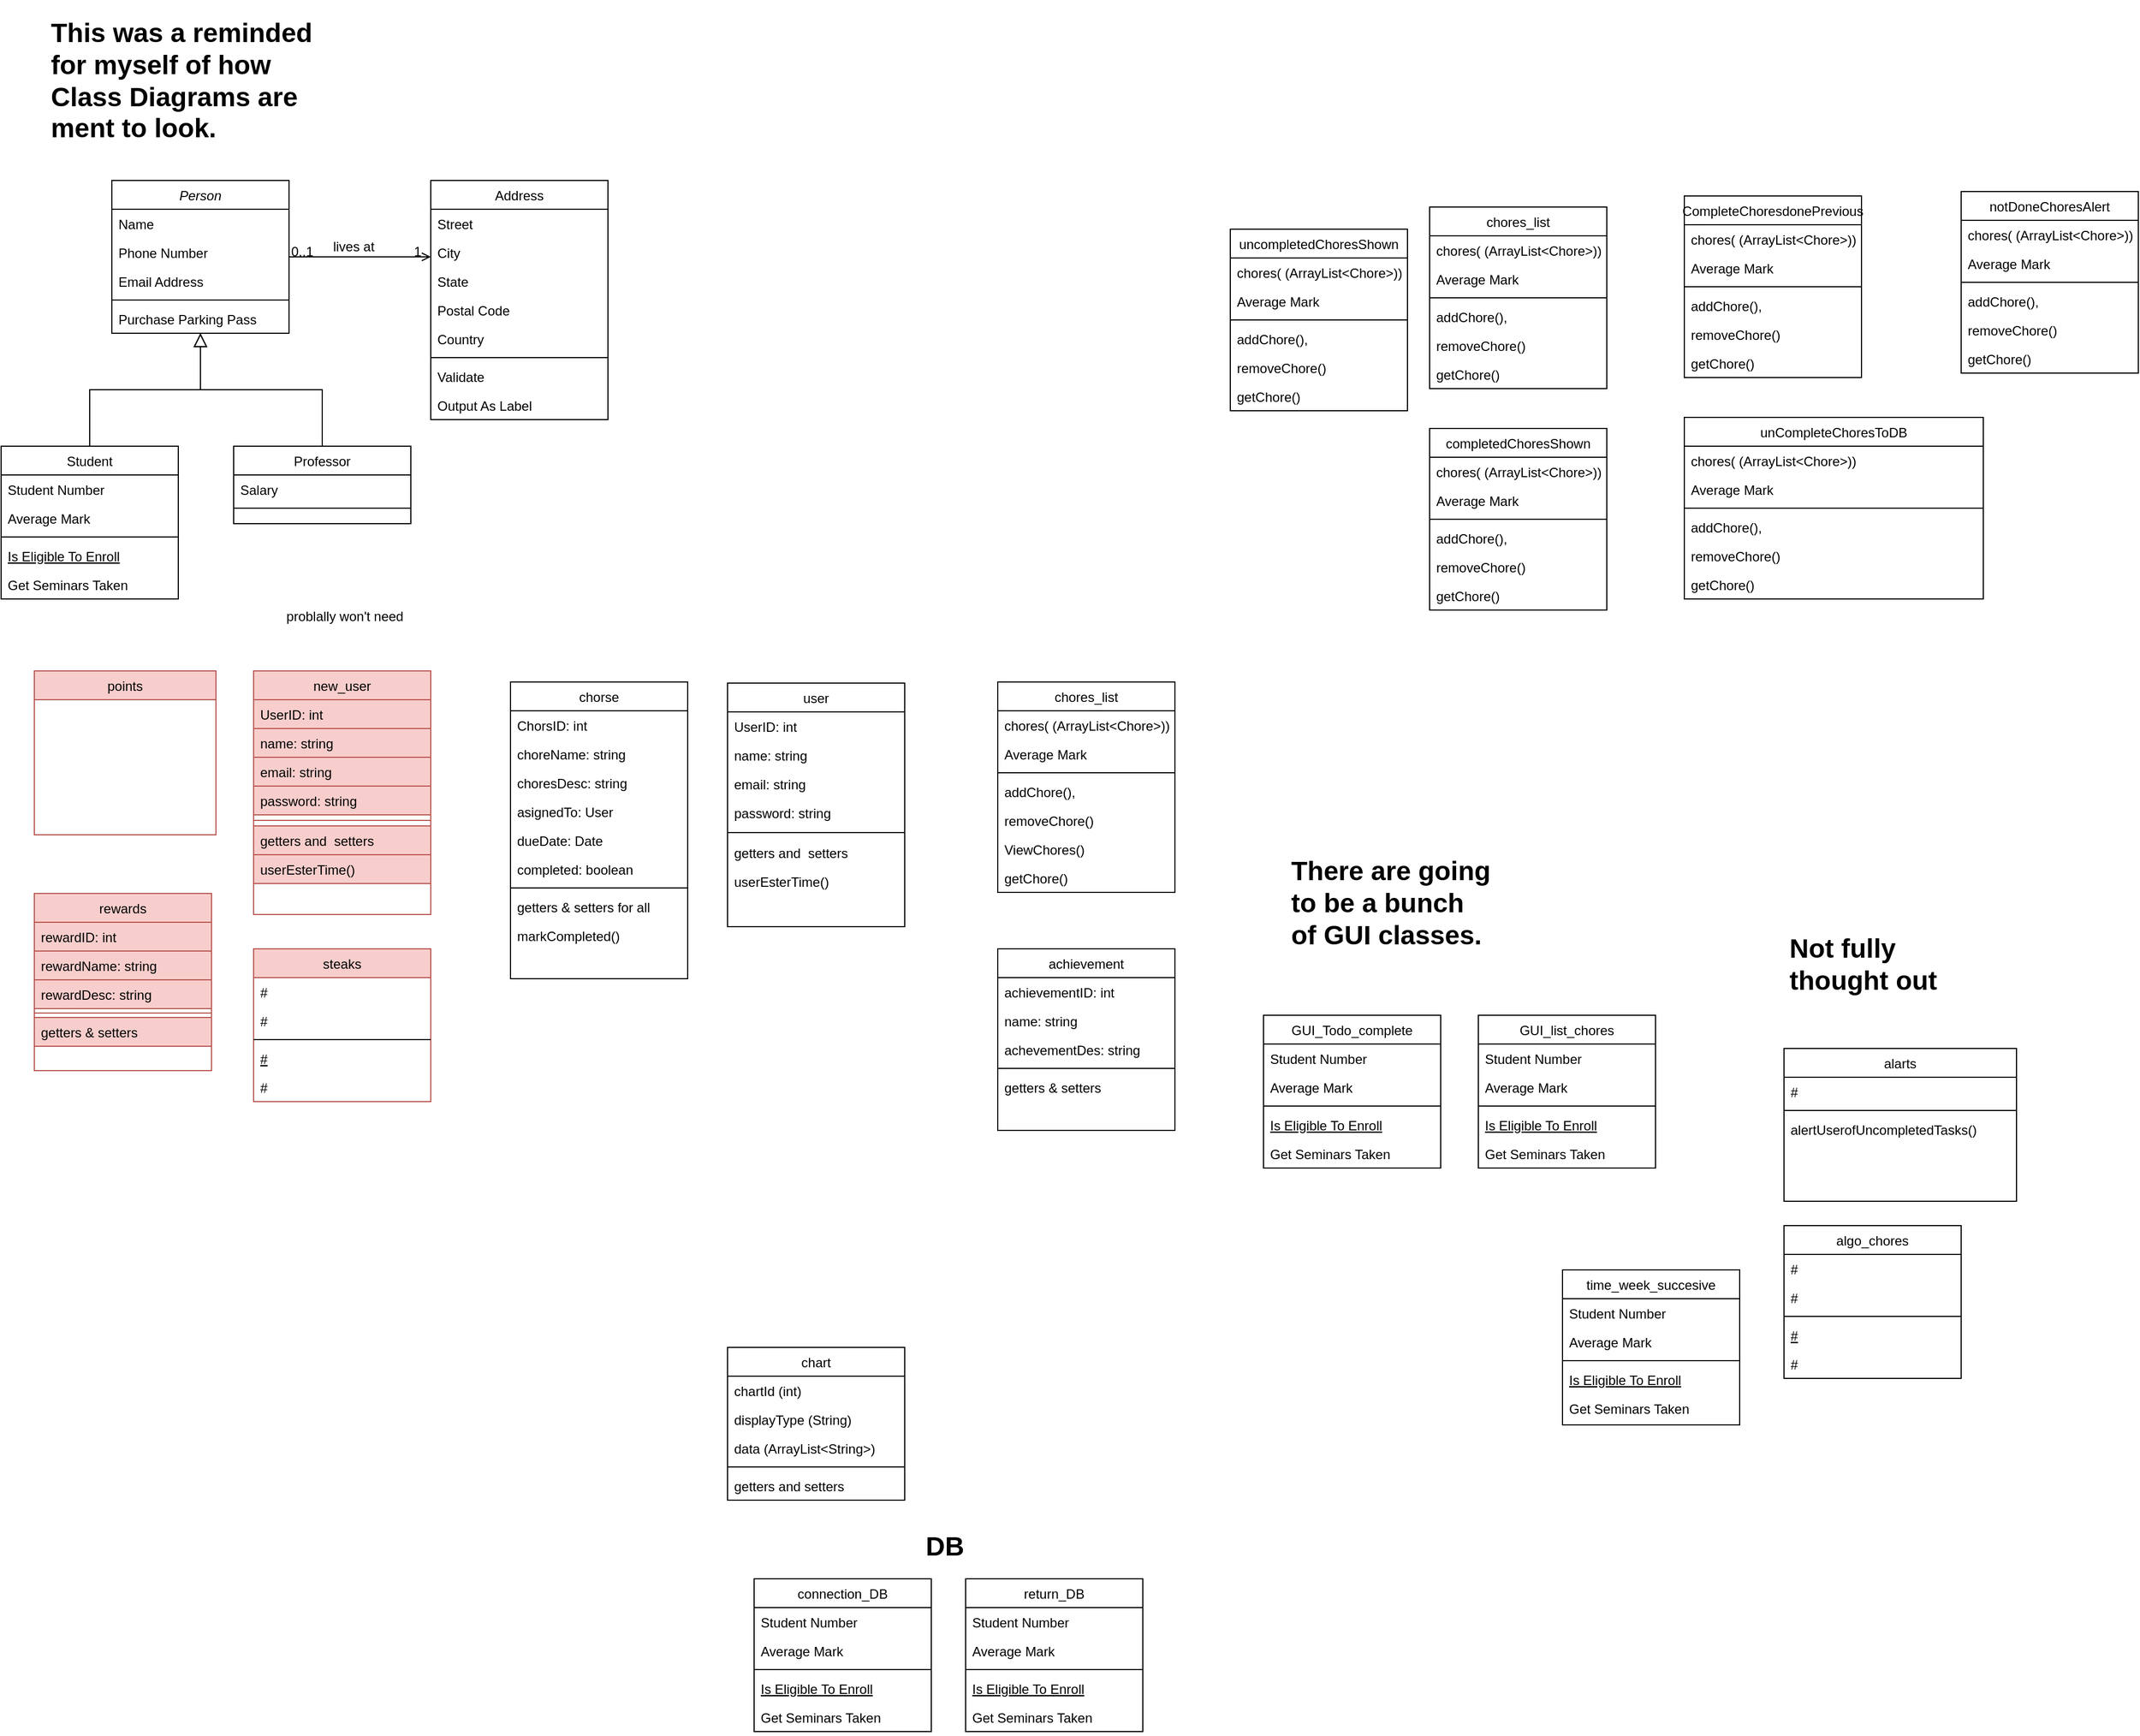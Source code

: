 <mxfile version="21.0.6" type="device"><diagram id="C5RBs43oDa-KdzZeNtuy" name="Page-1"><mxGraphModel dx="993" dy="656" grid="1" gridSize="10" guides="1" tooltips="1" connect="1" arrows="1" fold="1" page="1" pageScale="1" pageWidth="827" pageHeight="1169" math="0" shadow="0"><root><mxCell id="WIyWlLk6GJQsqaUBKTNV-0"/><mxCell id="WIyWlLk6GJQsqaUBKTNV-1" parent="WIyWlLk6GJQsqaUBKTNV-0"/><mxCell id="zkfFHV4jXpPFQw0GAbJ--0" value="Person" style="swimlane;fontStyle=2;align=center;verticalAlign=top;childLayout=stackLayout;horizontal=1;startSize=26;horizontalStack=0;resizeParent=1;resizeLast=0;collapsible=1;marginBottom=0;rounded=0;shadow=0;strokeWidth=1;" parent="WIyWlLk6GJQsqaUBKTNV-1" vertex="1"><mxGeometry x="160" y="186" width="160" height="138" as="geometry"><mxRectangle x="230" y="140" width="160" height="26" as="alternateBounds"/></mxGeometry></mxCell><mxCell id="zkfFHV4jXpPFQw0GAbJ--1" value="Name" style="text;align=left;verticalAlign=top;spacingLeft=4;spacingRight=4;overflow=hidden;rotatable=0;points=[[0,0.5],[1,0.5]];portConstraint=eastwest;" parent="zkfFHV4jXpPFQw0GAbJ--0" vertex="1"><mxGeometry y="26" width="160" height="26" as="geometry"/></mxCell><mxCell id="zkfFHV4jXpPFQw0GAbJ--2" value="Phone Number" style="text;align=left;verticalAlign=top;spacingLeft=4;spacingRight=4;overflow=hidden;rotatable=0;points=[[0,0.5],[1,0.5]];portConstraint=eastwest;rounded=0;shadow=0;html=0;" parent="zkfFHV4jXpPFQw0GAbJ--0" vertex="1"><mxGeometry y="52" width="160" height="26" as="geometry"/></mxCell><mxCell id="zkfFHV4jXpPFQw0GAbJ--3" value="Email Address" style="text;align=left;verticalAlign=top;spacingLeft=4;spacingRight=4;overflow=hidden;rotatable=0;points=[[0,0.5],[1,0.5]];portConstraint=eastwest;rounded=0;shadow=0;html=0;" parent="zkfFHV4jXpPFQw0GAbJ--0" vertex="1"><mxGeometry y="78" width="160" height="26" as="geometry"/></mxCell><mxCell id="zkfFHV4jXpPFQw0GAbJ--4" value="" style="line;html=1;strokeWidth=1;align=left;verticalAlign=middle;spacingTop=-1;spacingLeft=3;spacingRight=3;rotatable=0;labelPosition=right;points=[];portConstraint=eastwest;" parent="zkfFHV4jXpPFQw0GAbJ--0" vertex="1"><mxGeometry y="104" width="160" height="8" as="geometry"/></mxCell><mxCell id="zkfFHV4jXpPFQw0GAbJ--5" value="Purchase Parking Pass" style="text;align=left;verticalAlign=top;spacingLeft=4;spacingRight=4;overflow=hidden;rotatable=0;points=[[0,0.5],[1,0.5]];portConstraint=eastwest;" parent="zkfFHV4jXpPFQw0GAbJ--0" vertex="1"><mxGeometry y="112" width="160" height="26" as="geometry"/></mxCell><mxCell id="zkfFHV4jXpPFQw0GAbJ--6" value="Student" style="swimlane;fontStyle=0;align=center;verticalAlign=top;childLayout=stackLayout;horizontal=1;startSize=26;horizontalStack=0;resizeParent=1;resizeLast=0;collapsible=1;marginBottom=0;rounded=0;shadow=0;strokeWidth=1;" parent="WIyWlLk6GJQsqaUBKTNV-1" vertex="1"><mxGeometry x="60" y="426" width="160" height="138" as="geometry"><mxRectangle x="130" y="380" width="160" height="26" as="alternateBounds"/></mxGeometry></mxCell><mxCell id="zkfFHV4jXpPFQw0GAbJ--7" value="Student Number" style="text;align=left;verticalAlign=top;spacingLeft=4;spacingRight=4;overflow=hidden;rotatable=0;points=[[0,0.5],[1,0.5]];portConstraint=eastwest;" parent="zkfFHV4jXpPFQw0GAbJ--6" vertex="1"><mxGeometry y="26" width="160" height="26" as="geometry"/></mxCell><mxCell id="zkfFHV4jXpPFQw0GAbJ--8" value="Average Mark" style="text;align=left;verticalAlign=top;spacingLeft=4;spacingRight=4;overflow=hidden;rotatable=0;points=[[0,0.5],[1,0.5]];portConstraint=eastwest;rounded=0;shadow=0;html=0;" parent="zkfFHV4jXpPFQw0GAbJ--6" vertex="1"><mxGeometry y="52" width="160" height="26" as="geometry"/></mxCell><mxCell id="zkfFHV4jXpPFQw0GAbJ--9" value="" style="line;html=1;strokeWidth=1;align=left;verticalAlign=middle;spacingTop=-1;spacingLeft=3;spacingRight=3;rotatable=0;labelPosition=right;points=[];portConstraint=eastwest;" parent="zkfFHV4jXpPFQw0GAbJ--6" vertex="1"><mxGeometry y="78" width="160" height="8" as="geometry"/></mxCell><mxCell id="zkfFHV4jXpPFQw0GAbJ--10" value="Is Eligible To Enroll" style="text;align=left;verticalAlign=top;spacingLeft=4;spacingRight=4;overflow=hidden;rotatable=0;points=[[0,0.5],[1,0.5]];portConstraint=eastwest;fontStyle=4" parent="zkfFHV4jXpPFQw0GAbJ--6" vertex="1"><mxGeometry y="86" width="160" height="26" as="geometry"/></mxCell><mxCell id="zkfFHV4jXpPFQw0GAbJ--11" value="Get Seminars Taken" style="text;align=left;verticalAlign=top;spacingLeft=4;spacingRight=4;overflow=hidden;rotatable=0;points=[[0,0.5],[1,0.5]];portConstraint=eastwest;" parent="zkfFHV4jXpPFQw0GAbJ--6" vertex="1"><mxGeometry y="112" width="160" height="26" as="geometry"/></mxCell><mxCell id="zkfFHV4jXpPFQw0GAbJ--12" value="" style="endArrow=block;endSize=10;endFill=0;shadow=0;strokeWidth=1;rounded=0;edgeStyle=elbowEdgeStyle;elbow=vertical;" parent="WIyWlLk6GJQsqaUBKTNV-1" source="zkfFHV4jXpPFQw0GAbJ--6" target="zkfFHV4jXpPFQw0GAbJ--0" edge="1"><mxGeometry width="160" relative="1" as="geometry"><mxPoint x="140" y="269" as="sourcePoint"/><mxPoint x="140" y="269" as="targetPoint"/></mxGeometry></mxCell><mxCell id="zkfFHV4jXpPFQw0GAbJ--13" value="Professor" style="swimlane;fontStyle=0;align=center;verticalAlign=top;childLayout=stackLayout;horizontal=1;startSize=26;horizontalStack=0;resizeParent=1;resizeLast=0;collapsible=1;marginBottom=0;rounded=0;shadow=0;strokeWidth=1;" parent="WIyWlLk6GJQsqaUBKTNV-1" vertex="1"><mxGeometry x="270" y="426" width="160" height="70" as="geometry"><mxRectangle x="340" y="380" width="170" height="26" as="alternateBounds"/></mxGeometry></mxCell><mxCell id="zkfFHV4jXpPFQw0GAbJ--14" value="Salary" style="text;align=left;verticalAlign=top;spacingLeft=4;spacingRight=4;overflow=hidden;rotatable=0;points=[[0,0.5],[1,0.5]];portConstraint=eastwest;" parent="zkfFHV4jXpPFQw0GAbJ--13" vertex="1"><mxGeometry y="26" width="160" height="26" as="geometry"/></mxCell><mxCell id="zkfFHV4jXpPFQw0GAbJ--15" value="" style="line;html=1;strokeWidth=1;align=left;verticalAlign=middle;spacingTop=-1;spacingLeft=3;spacingRight=3;rotatable=0;labelPosition=right;points=[];portConstraint=eastwest;" parent="zkfFHV4jXpPFQw0GAbJ--13" vertex="1"><mxGeometry y="52" width="160" height="8" as="geometry"/></mxCell><mxCell id="zkfFHV4jXpPFQw0GAbJ--16" value="" style="endArrow=block;endSize=10;endFill=0;shadow=0;strokeWidth=1;rounded=0;edgeStyle=elbowEdgeStyle;elbow=vertical;" parent="WIyWlLk6GJQsqaUBKTNV-1" source="zkfFHV4jXpPFQw0GAbJ--13" target="zkfFHV4jXpPFQw0GAbJ--0" edge="1"><mxGeometry width="160" relative="1" as="geometry"><mxPoint x="150" y="439" as="sourcePoint"/><mxPoint x="250" y="337" as="targetPoint"/></mxGeometry></mxCell><mxCell id="zkfFHV4jXpPFQw0GAbJ--17" value="Address" style="swimlane;fontStyle=0;align=center;verticalAlign=top;childLayout=stackLayout;horizontal=1;startSize=26;horizontalStack=0;resizeParent=1;resizeLast=0;collapsible=1;marginBottom=0;rounded=0;shadow=0;strokeWidth=1;" parent="WIyWlLk6GJQsqaUBKTNV-1" vertex="1"><mxGeometry x="448" y="186" width="160" height="216" as="geometry"><mxRectangle x="550" y="140" width="160" height="26" as="alternateBounds"/></mxGeometry></mxCell><mxCell id="zkfFHV4jXpPFQw0GAbJ--18" value="Street" style="text;align=left;verticalAlign=top;spacingLeft=4;spacingRight=4;overflow=hidden;rotatable=0;points=[[0,0.5],[1,0.5]];portConstraint=eastwest;" parent="zkfFHV4jXpPFQw0GAbJ--17" vertex="1"><mxGeometry y="26" width="160" height="26" as="geometry"/></mxCell><mxCell id="zkfFHV4jXpPFQw0GAbJ--19" value="City" style="text;align=left;verticalAlign=top;spacingLeft=4;spacingRight=4;overflow=hidden;rotatable=0;points=[[0,0.5],[1,0.5]];portConstraint=eastwest;rounded=0;shadow=0;html=0;" parent="zkfFHV4jXpPFQw0GAbJ--17" vertex="1"><mxGeometry y="52" width="160" height="26" as="geometry"/></mxCell><mxCell id="zkfFHV4jXpPFQw0GAbJ--20" value="State" style="text;align=left;verticalAlign=top;spacingLeft=4;spacingRight=4;overflow=hidden;rotatable=0;points=[[0,0.5],[1,0.5]];portConstraint=eastwest;rounded=0;shadow=0;html=0;" parent="zkfFHV4jXpPFQw0GAbJ--17" vertex="1"><mxGeometry y="78" width="160" height="26" as="geometry"/></mxCell><mxCell id="zkfFHV4jXpPFQw0GAbJ--21" value="Postal Code" style="text;align=left;verticalAlign=top;spacingLeft=4;spacingRight=4;overflow=hidden;rotatable=0;points=[[0,0.5],[1,0.5]];portConstraint=eastwest;rounded=0;shadow=0;html=0;" parent="zkfFHV4jXpPFQw0GAbJ--17" vertex="1"><mxGeometry y="104" width="160" height="26" as="geometry"/></mxCell><mxCell id="zkfFHV4jXpPFQw0GAbJ--22" value="Country" style="text;align=left;verticalAlign=top;spacingLeft=4;spacingRight=4;overflow=hidden;rotatable=0;points=[[0,0.5],[1,0.5]];portConstraint=eastwest;rounded=0;shadow=0;html=0;" parent="zkfFHV4jXpPFQw0GAbJ--17" vertex="1"><mxGeometry y="130" width="160" height="26" as="geometry"/></mxCell><mxCell id="zkfFHV4jXpPFQw0GAbJ--23" value="" style="line;html=1;strokeWidth=1;align=left;verticalAlign=middle;spacingTop=-1;spacingLeft=3;spacingRight=3;rotatable=0;labelPosition=right;points=[];portConstraint=eastwest;" parent="zkfFHV4jXpPFQw0GAbJ--17" vertex="1"><mxGeometry y="156" width="160" height="8" as="geometry"/></mxCell><mxCell id="zkfFHV4jXpPFQw0GAbJ--24" value="Validate" style="text;align=left;verticalAlign=top;spacingLeft=4;spacingRight=4;overflow=hidden;rotatable=0;points=[[0,0.5],[1,0.5]];portConstraint=eastwest;" parent="zkfFHV4jXpPFQw0GAbJ--17" vertex="1"><mxGeometry y="164" width="160" height="26" as="geometry"/></mxCell><mxCell id="zkfFHV4jXpPFQw0GAbJ--25" value="Output As Label" style="text;align=left;verticalAlign=top;spacingLeft=4;spacingRight=4;overflow=hidden;rotatable=0;points=[[0,0.5],[1,0.5]];portConstraint=eastwest;" parent="zkfFHV4jXpPFQw0GAbJ--17" vertex="1"><mxGeometry y="190" width="160" height="26" as="geometry"/></mxCell><mxCell id="zkfFHV4jXpPFQw0GAbJ--26" value="" style="endArrow=open;shadow=0;strokeWidth=1;rounded=0;endFill=1;edgeStyle=elbowEdgeStyle;elbow=vertical;" parent="WIyWlLk6GJQsqaUBKTNV-1" source="zkfFHV4jXpPFQw0GAbJ--0" target="zkfFHV4jXpPFQw0GAbJ--17" edge="1"><mxGeometry x="0.5" y="41" relative="1" as="geometry"><mxPoint x="320" y="258" as="sourcePoint"/><mxPoint x="480" y="258" as="targetPoint"/><mxPoint x="-40" y="32" as="offset"/></mxGeometry></mxCell><mxCell id="zkfFHV4jXpPFQw0GAbJ--27" value="0..1" style="resizable=0;align=left;verticalAlign=bottom;labelBackgroundColor=none;fontSize=12;" parent="zkfFHV4jXpPFQw0GAbJ--26" connectable="0" vertex="1"><mxGeometry x="-1" relative="1" as="geometry"><mxPoint y="4" as="offset"/></mxGeometry></mxCell><mxCell id="zkfFHV4jXpPFQw0GAbJ--28" value="1" style="resizable=0;align=right;verticalAlign=bottom;labelBackgroundColor=none;fontSize=12;" parent="zkfFHV4jXpPFQw0GAbJ--26" connectable="0" vertex="1"><mxGeometry x="1" relative="1" as="geometry"><mxPoint x="-7" y="4" as="offset"/></mxGeometry></mxCell><mxCell id="zkfFHV4jXpPFQw0GAbJ--29" value="lives at" style="text;html=1;resizable=0;points=[];;align=center;verticalAlign=middle;labelBackgroundColor=none;rounded=0;shadow=0;strokeWidth=1;fontSize=12;" parent="zkfFHV4jXpPFQw0GAbJ--26" vertex="1" connectable="0"><mxGeometry x="0.5" y="49" relative="1" as="geometry"><mxPoint x="-38" y="40" as="offset"/></mxGeometry></mxCell><mxCell id="Uu22UejdN6Kn7GolsUaO-18" value="user" style="swimlane;fontStyle=0;align=center;verticalAlign=top;childLayout=stackLayout;horizontal=1;startSize=26;horizontalStack=0;resizeParent=1;resizeLast=0;collapsible=1;marginBottom=0;rounded=0;shadow=0;strokeWidth=1;" parent="WIyWlLk6GJQsqaUBKTNV-1" vertex="1"><mxGeometry x="716" y="640" width="160" height="220" as="geometry"><mxRectangle x="40" y="960" width="160" height="26" as="alternateBounds"/></mxGeometry></mxCell><mxCell id="Uu22UejdN6Kn7GolsUaO-19" value="UserID: int" style="text;align=left;verticalAlign=top;spacingLeft=4;spacingRight=4;overflow=hidden;rotatable=0;points=[[0,0.5],[1,0.5]];portConstraint=eastwest;" parent="Uu22UejdN6Kn7GolsUaO-18" vertex="1"><mxGeometry y="26" width="160" height="26" as="geometry"/></mxCell><mxCell id="Uu22UejdN6Kn7GolsUaO-20" value="name: string" style="text;align=left;verticalAlign=top;spacingLeft=4;spacingRight=4;overflow=hidden;rotatable=0;points=[[0,0.5],[1,0.5]];portConstraint=eastwest;rounded=0;shadow=0;html=0;" parent="Uu22UejdN6Kn7GolsUaO-18" vertex="1"><mxGeometry y="52" width="160" height="26" as="geometry"/></mxCell><mxCell id="mUYCD9KakCdfkiffIqSZ-12" value="email: string" style="text;align=left;verticalAlign=top;spacingLeft=4;spacingRight=4;overflow=hidden;rotatable=0;points=[[0,0.5],[1,0.5]];portConstraint=eastwest;rounded=0;shadow=0;html=0;" parent="Uu22UejdN6Kn7GolsUaO-18" vertex="1"><mxGeometry y="78" width="160" height="26" as="geometry"/></mxCell><mxCell id="mUYCD9KakCdfkiffIqSZ-13" value="password: string" style="text;align=left;verticalAlign=top;spacingLeft=4;spacingRight=4;overflow=hidden;rotatable=0;points=[[0,0.5],[1,0.5]];portConstraint=eastwest;rounded=0;shadow=0;html=0;" parent="Uu22UejdN6Kn7GolsUaO-18" vertex="1"><mxGeometry y="104" width="160" height="26" as="geometry"/></mxCell><mxCell id="Uu22UejdN6Kn7GolsUaO-21" value="" style="line;html=1;strokeWidth=1;align=left;verticalAlign=middle;spacingTop=-1;spacingLeft=3;spacingRight=3;rotatable=0;labelPosition=right;points=[];portConstraint=eastwest;" parent="Uu22UejdN6Kn7GolsUaO-18" vertex="1"><mxGeometry y="130" width="160" height="10" as="geometry"/></mxCell><mxCell id="Uu22UejdN6Kn7GolsUaO-22" value="getters and  setters" style="text;align=left;verticalAlign=top;spacingLeft=4;spacingRight=4;overflow=hidden;rotatable=0;points=[[0,0.5],[1,0.5]];portConstraint=eastwest;fontStyle=0" parent="Uu22UejdN6Kn7GolsUaO-18" vertex="1"><mxGeometry y="140" width="160" height="26" as="geometry"/></mxCell><mxCell id="Uu22UejdN6Kn7GolsUaO-23" value="userEsterTime()" style="text;align=left;verticalAlign=top;spacingLeft=4;spacingRight=4;overflow=hidden;rotatable=0;points=[[0,0.5],[1,0.5]];portConstraint=eastwest;" parent="Uu22UejdN6Kn7GolsUaO-18" vertex="1"><mxGeometry y="166" width="160" height="26" as="geometry"/></mxCell><mxCell id="Uu22UejdN6Kn7GolsUaO-24" value="chorse" style="swimlane;fontStyle=0;align=center;verticalAlign=top;childLayout=stackLayout;horizontal=1;startSize=26;horizontalStack=0;resizeParent=1;resizeLast=0;collapsible=1;marginBottom=0;rounded=0;shadow=0;strokeWidth=1;" parent="WIyWlLk6GJQsqaUBKTNV-1" vertex="1"><mxGeometry x="520" y="639" width="160" height="268" as="geometry"><mxRectangle x="130" y="380" width="160" height="26" as="alternateBounds"/></mxGeometry></mxCell><mxCell id="Uu22UejdN6Kn7GolsUaO-25" value="ChorsID: int" style="text;align=left;verticalAlign=top;spacingLeft=4;spacingRight=4;overflow=hidden;rotatable=0;points=[[0,0.5],[1,0.5]];portConstraint=eastwest;" parent="Uu22UejdN6Kn7GolsUaO-24" vertex="1"><mxGeometry y="26" width="160" height="26" as="geometry"/></mxCell><mxCell id="Uu22UejdN6Kn7GolsUaO-26" value="choreName: string" style="text;align=left;verticalAlign=top;spacingLeft=4;spacingRight=4;overflow=hidden;rotatable=0;points=[[0,0.5],[1,0.5]];portConstraint=eastwest;rounded=0;shadow=0;html=0;" parent="Uu22UejdN6Kn7GolsUaO-24" vertex="1"><mxGeometry y="52" width="160" height="26" as="geometry"/></mxCell><mxCell id="mUYCD9KakCdfkiffIqSZ-69" value="choresDesc: string" style="text;align=left;verticalAlign=top;spacingLeft=4;spacingRight=4;overflow=hidden;rotatable=0;points=[[0,0.5],[1,0.5]];portConstraint=eastwest;rounded=0;shadow=0;html=0;" parent="Uu22UejdN6Kn7GolsUaO-24" vertex="1"><mxGeometry y="78" width="160" height="26" as="geometry"/></mxCell><mxCell id="mUYCD9KakCdfkiffIqSZ-15" value="asignedTo: User" style="text;align=left;verticalAlign=top;spacingLeft=4;spacingRight=4;overflow=hidden;rotatable=0;points=[[0,0.5],[1,0.5]];portConstraint=eastwest;rounded=0;shadow=0;html=0;" parent="Uu22UejdN6Kn7GolsUaO-24" vertex="1"><mxGeometry y="104" width="160" height="26" as="geometry"/></mxCell><mxCell id="mUYCD9KakCdfkiffIqSZ-18" value="dueDate: Date" style="text;align=left;verticalAlign=top;spacingLeft=4;spacingRight=4;overflow=hidden;rotatable=0;points=[[0,0.5],[1,0.5]];portConstraint=eastwest;rounded=0;shadow=0;html=0;" parent="Uu22UejdN6Kn7GolsUaO-24" vertex="1"><mxGeometry y="130" width="160" height="26" as="geometry"/></mxCell><mxCell id="mUYCD9KakCdfkiffIqSZ-17" value="completed: boolean" style="text;align=left;verticalAlign=top;spacingLeft=4;spacingRight=4;overflow=hidden;rotatable=0;points=[[0,0.5],[1,0.5]];portConstraint=eastwest;rounded=0;shadow=0;html=0;" parent="Uu22UejdN6Kn7GolsUaO-24" vertex="1"><mxGeometry y="156" width="160" height="26" as="geometry"/></mxCell><mxCell id="Uu22UejdN6Kn7GolsUaO-27" value="" style="line;html=1;strokeWidth=1;align=left;verticalAlign=middle;spacingTop=-1;spacingLeft=3;spacingRight=3;rotatable=0;labelPosition=right;points=[];portConstraint=eastwest;" parent="Uu22UejdN6Kn7GolsUaO-24" vertex="1"><mxGeometry y="182" width="160" height="8" as="geometry"/></mxCell><mxCell id="Uu22UejdN6Kn7GolsUaO-28" value="getters &amp; setters for all" style="text;align=left;verticalAlign=top;spacingLeft=4;spacingRight=4;overflow=hidden;rotatable=0;points=[[0,0.5],[1,0.5]];portConstraint=eastwest;fontStyle=0" parent="Uu22UejdN6Kn7GolsUaO-24" vertex="1"><mxGeometry y="190" width="160" height="26" as="geometry"/></mxCell><mxCell id="Uu22UejdN6Kn7GolsUaO-29" value="markCompleted()" style="text;align=left;verticalAlign=top;spacingLeft=4;spacingRight=4;overflow=hidden;rotatable=0;points=[[0,0.5],[1,0.5]];portConstraint=eastwest;" parent="Uu22UejdN6Kn7GolsUaO-24" vertex="1"><mxGeometry y="216" width="160" height="26" as="geometry"/></mxCell><mxCell id="Uu22UejdN6Kn7GolsUaO-42" value="GUI_list_chores" style="swimlane;fontStyle=0;align=center;verticalAlign=top;childLayout=stackLayout;horizontal=1;startSize=26;horizontalStack=0;resizeParent=1;resizeLast=0;collapsible=1;marginBottom=0;rounded=0;shadow=0;strokeWidth=1;" parent="WIyWlLk6GJQsqaUBKTNV-1" vertex="1"><mxGeometry x="1394" y="940" width="160" height="138" as="geometry"><mxRectangle x="130" y="380" width="160" height="26" as="alternateBounds"/></mxGeometry></mxCell><mxCell id="Uu22UejdN6Kn7GolsUaO-43" value="Student Number" style="text;align=left;verticalAlign=top;spacingLeft=4;spacingRight=4;overflow=hidden;rotatable=0;points=[[0,0.5],[1,0.5]];portConstraint=eastwest;" parent="Uu22UejdN6Kn7GolsUaO-42" vertex="1"><mxGeometry y="26" width="160" height="26" as="geometry"/></mxCell><mxCell id="Uu22UejdN6Kn7GolsUaO-44" value="Average Mark" style="text;align=left;verticalAlign=top;spacingLeft=4;spacingRight=4;overflow=hidden;rotatable=0;points=[[0,0.5],[1,0.5]];portConstraint=eastwest;rounded=0;shadow=0;html=0;" parent="Uu22UejdN6Kn7GolsUaO-42" vertex="1"><mxGeometry y="52" width="160" height="26" as="geometry"/></mxCell><mxCell id="Uu22UejdN6Kn7GolsUaO-45" value="" style="line;html=1;strokeWidth=1;align=left;verticalAlign=middle;spacingTop=-1;spacingLeft=3;spacingRight=3;rotatable=0;labelPosition=right;points=[];portConstraint=eastwest;" parent="Uu22UejdN6Kn7GolsUaO-42" vertex="1"><mxGeometry y="78" width="160" height="8" as="geometry"/></mxCell><mxCell id="Uu22UejdN6Kn7GolsUaO-46" value="Is Eligible To Enroll" style="text;align=left;verticalAlign=top;spacingLeft=4;spacingRight=4;overflow=hidden;rotatable=0;points=[[0,0.5],[1,0.5]];portConstraint=eastwest;fontStyle=4" parent="Uu22UejdN6Kn7GolsUaO-42" vertex="1"><mxGeometry y="86" width="160" height="26" as="geometry"/></mxCell><mxCell id="Uu22UejdN6Kn7GolsUaO-47" value="Get Seminars Taken" style="text;align=left;verticalAlign=top;spacingLeft=4;spacingRight=4;overflow=hidden;rotatable=0;points=[[0,0.5],[1,0.5]];portConstraint=eastwest;" parent="Uu22UejdN6Kn7GolsUaO-42" vertex="1"><mxGeometry y="112" width="160" height="26" as="geometry"/></mxCell><mxCell id="Uu22UejdN6Kn7GolsUaO-48" value="connection_DB" style="swimlane;fontStyle=0;align=center;verticalAlign=top;childLayout=stackLayout;horizontal=1;startSize=26;horizontalStack=0;resizeParent=1;resizeLast=0;collapsible=1;marginBottom=0;rounded=0;shadow=0;strokeWidth=1;" parent="WIyWlLk6GJQsqaUBKTNV-1" vertex="1"><mxGeometry x="740" y="1449" width="160" height="138" as="geometry"><mxRectangle x="130" y="380" width="160" height="26" as="alternateBounds"/></mxGeometry></mxCell><mxCell id="Uu22UejdN6Kn7GolsUaO-49" value="Student Number" style="text;align=left;verticalAlign=top;spacingLeft=4;spacingRight=4;overflow=hidden;rotatable=0;points=[[0,0.5],[1,0.5]];portConstraint=eastwest;" parent="Uu22UejdN6Kn7GolsUaO-48" vertex="1"><mxGeometry y="26" width="160" height="26" as="geometry"/></mxCell><mxCell id="Uu22UejdN6Kn7GolsUaO-50" value="Average Mark" style="text;align=left;verticalAlign=top;spacingLeft=4;spacingRight=4;overflow=hidden;rotatable=0;points=[[0,0.5],[1,0.5]];portConstraint=eastwest;rounded=0;shadow=0;html=0;" parent="Uu22UejdN6Kn7GolsUaO-48" vertex="1"><mxGeometry y="52" width="160" height="26" as="geometry"/></mxCell><mxCell id="Uu22UejdN6Kn7GolsUaO-51" value="" style="line;html=1;strokeWidth=1;align=left;verticalAlign=middle;spacingTop=-1;spacingLeft=3;spacingRight=3;rotatable=0;labelPosition=right;points=[];portConstraint=eastwest;" parent="Uu22UejdN6Kn7GolsUaO-48" vertex="1"><mxGeometry y="78" width="160" height="8" as="geometry"/></mxCell><mxCell id="Uu22UejdN6Kn7GolsUaO-52" value="Is Eligible To Enroll" style="text;align=left;verticalAlign=top;spacingLeft=4;spacingRight=4;overflow=hidden;rotatable=0;points=[[0,0.5],[1,0.5]];portConstraint=eastwest;fontStyle=4" parent="Uu22UejdN6Kn7GolsUaO-48" vertex="1"><mxGeometry y="86" width="160" height="26" as="geometry"/></mxCell><mxCell id="Uu22UejdN6Kn7GolsUaO-53" value="Get Seminars Taken" style="text;align=left;verticalAlign=top;spacingLeft=4;spacingRight=4;overflow=hidden;rotatable=0;points=[[0,0.5],[1,0.5]];portConstraint=eastwest;" parent="Uu22UejdN6Kn7GolsUaO-48" vertex="1"><mxGeometry y="112" width="160" height="26" as="geometry"/></mxCell><mxCell id="Uu22UejdN6Kn7GolsUaO-60" value="return_DB" style="swimlane;fontStyle=0;align=center;verticalAlign=top;childLayout=stackLayout;horizontal=1;startSize=26;horizontalStack=0;resizeParent=1;resizeLast=0;collapsible=1;marginBottom=0;rounded=0;shadow=0;strokeWidth=1;" parent="WIyWlLk6GJQsqaUBKTNV-1" vertex="1"><mxGeometry x="931" y="1449" width="160" height="138" as="geometry"><mxRectangle x="130" y="380" width="160" height="26" as="alternateBounds"/></mxGeometry></mxCell><mxCell id="Uu22UejdN6Kn7GolsUaO-61" value="Student Number" style="text;align=left;verticalAlign=top;spacingLeft=4;spacingRight=4;overflow=hidden;rotatable=0;points=[[0,0.5],[1,0.5]];portConstraint=eastwest;" parent="Uu22UejdN6Kn7GolsUaO-60" vertex="1"><mxGeometry y="26" width="160" height="26" as="geometry"/></mxCell><mxCell id="Uu22UejdN6Kn7GolsUaO-62" value="Average Mark" style="text;align=left;verticalAlign=top;spacingLeft=4;spacingRight=4;overflow=hidden;rotatable=0;points=[[0,0.5],[1,0.5]];portConstraint=eastwest;rounded=0;shadow=0;html=0;" parent="Uu22UejdN6Kn7GolsUaO-60" vertex="1"><mxGeometry y="52" width="160" height="26" as="geometry"/></mxCell><mxCell id="Uu22UejdN6Kn7GolsUaO-63" value="" style="line;html=1;strokeWidth=1;align=left;verticalAlign=middle;spacingTop=-1;spacingLeft=3;spacingRight=3;rotatable=0;labelPosition=right;points=[];portConstraint=eastwest;" parent="Uu22UejdN6Kn7GolsUaO-60" vertex="1"><mxGeometry y="78" width="160" height="8" as="geometry"/></mxCell><mxCell id="Uu22UejdN6Kn7GolsUaO-64" value="Is Eligible To Enroll" style="text;align=left;verticalAlign=top;spacingLeft=4;spacingRight=4;overflow=hidden;rotatable=0;points=[[0,0.5],[1,0.5]];portConstraint=eastwest;fontStyle=4" parent="Uu22UejdN6Kn7GolsUaO-60" vertex="1"><mxGeometry y="86" width="160" height="26" as="geometry"/></mxCell><mxCell id="Uu22UejdN6Kn7GolsUaO-65" value="Get Seminars Taken" style="text;align=left;verticalAlign=top;spacingLeft=4;spacingRight=4;overflow=hidden;rotatable=0;points=[[0,0.5],[1,0.5]];portConstraint=eastwest;" parent="Uu22UejdN6Kn7GolsUaO-60" vertex="1"><mxGeometry y="112" width="160" height="26" as="geometry"/></mxCell><mxCell id="Uu22UejdN6Kn7GolsUaO-66" value="algo_chores" style="swimlane;fontStyle=0;align=center;verticalAlign=top;childLayout=stackLayout;horizontal=1;startSize=26;horizontalStack=0;resizeParent=1;resizeLast=0;collapsible=1;marginBottom=0;rounded=0;shadow=0;strokeWidth=1;" parent="WIyWlLk6GJQsqaUBKTNV-1" vertex="1"><mxGeometry x="1670" y="1130" width="160" height="138" as="geometry"><mxRectangle x="130" y="380" width="160" height="26" as="alternateBounds"/></mxGeometry></mxCell><mxCell id="Uu22UejdN6Kn7GolsUaO-67" value="#" style="text;align=left;verticalAlign=top;spacingLeft=4;spacingRight=4;overflow=hidden;rotatable=0;points=[[0,0.5],[1,0.5]];portConstraint=eastwest;" parent="Uu22UejdN6Kn7GolsUaO-66" vertex="1"><mxGeometry y="26" width="160" height="26" as="geometry"/></mxCell><mxCell id="Uu22UejdN6Kn7GolsUaO-68" value="#" style="text;align=left;verticalAlign=top;spacingLeft=4;spacingRight=4;overflow=hidden;rotatable=0;points=[[0,0.5],[1,0.5]];portConstraint=eastwest;rounded=0;shadow=0;html=0;" parent="Uu22UejdN6Kn7GolsUaO-66" vertex="1"><mxGeometry y="52" width="160" height="26" as="geometry"/></mxCell><mxCell id="Uu22UejdN6Kn7GolsUaO-69" value="" style="line;html=1;strokeWidth=1;align=left;verticalAlign=middle;spacingTop=-1;spacingLeft=3;spacingRight=3;rotatable=0;labelPosition=right;points=[];portConstraint=eastwest;" parent="Uu22UejdN6Kn7GolsUaO-66" vertex="1"><mxGeometry y="78" width="160" height="8" as="geometry"/></mxCell><mxCell id="Uu22UejdN6Kn7GolsUaO-70" value="#" style="text;align=left;verticalAlign=top;spacingLeft=4;spacingRight=4;overflow=hidden;rotatable=0;points=[[0,0.5],[1,0.5]];portConstraint=eastwest;fontStyle=4" parent="Uu22UejdN6Kn7GolsUaO-66" vertex="1"><mxGeometry y="86" width="160" height="26" as="geometry"/></mxCell><mxCell id="Uu22UejdN6Kn7GolsUaO-71" value="#" style="text;align=left;verticalAlign=top;spacingLeft=4;spacingRight=4;overflow=hidden;rotatable=0;points=[[0,0.5],[1,0.5]];portConstraint=eastwest;" parent="Uu22UejdN6Kn7GolsUaO-66" vertex="1"><mxGeometry y="112" width="160" height="26" as="geometry"/></mxCell><mxCell id="Uu22UejdN6Kn7GolsUaO-72" value="chores_list" style="swimlane;fontStyle=0;align=center;verticalAlign=top;childLayout=stackLayout;horizontal=1;startSize=26;horizontalStack=0;resizeParent=1;resizeLast=0;collapsible=1;marginBottom=0;rounded=0;shadow=0;strokeWidth=1;" parent="WIyWlLk6GJQsqaUBKTNV-1" vertex="1"><mxGeometry x="960" y="639" width="160" height="190" as="geometry"><mxRectangle x="130" y="380" width="160" height="26" as="alternateBounds"/></mxGeometry></mxCell><mxCell id="Uu22UejdN6Kn7GolsUaO-73" value="chores( (ArrayList&lt;Chore&gt;))" style="text;align=left;verticalAlign=top;spacingLeft=4;spacingRight=4;overflow=hidden;rotatable=0;points=[[0,0.5],[1,0.5]];portConstraint=eastwest;" parent="Uu22UejdN6Kn7GolsUaO-72" vertex="1"><mxGeometry y="26" width="160" height="26" as="geometry"/></mxCell><mxCell id="Uu22UejdN6Kn7GolsUaO-74" value="Average Mark" style="text;align=left;verticalAlign=top;spacingLeft=4;spacingRight=4;overflow=hidden;rotatable=0;points=[[0,0.5],[1,0.5]];portConstraint=eastwest;rounded=0;shadow=0;html=0;" parent="Uu22UejdN6Kn7GolsUaO-72" vertex="1"><mxGeometry y="52" width="160" height="26" as="geometry"/></mxCell><mxCell id="Uu22UejdN6Kn7GolsUaO-75" value="" style="line;html=1;strokeWidth=1;align=left;verticalAlign=middle;spacingTop=-1;spacingLeft=3;spacingRight=3;rotatable=0;labelPosition=right;points=[];portConstraint=eastwest;" parent="Uu22UejdN6Kn7GolsUaO-72" vertex="1"><mxGeometry y="78" width="160" height="8" as="geometry"/></mxCell><mxCell id="Uu22UejdN6Kn7GolsUaO-76" value=" addChore()," style="text;align=left;verticalAlign=top;spacingLeft=4;spacingRight=4;overflow=hidden;rotatable=0;points=[[0,0.5],[1,0.5]];portConstraint=eastwest;fontStyle=0" parent="Uu22UejdN6Kn7GolsUaO-72" vertex="1"><mxGeometry y="86" width="160" height="26" as="geometry"/></mxCell><mxCell id="Uu22UejdN6Kn7GolsUaO-77" value="removeChore()" style="text;align=left;verticalAlign=top;spacingLeft=4;spacingRight=4;overflow=hidden;rotatable=0;points=[[0,0.5],[1,0.5]];portConstraint=eastwest;" parent="Uu22UejdN6Kn7GolsUaO-72" vertex="1"><mxGeometry y="112" width="160" height="26" as="geometry"/></mxCell><mxCell id="mUYCD9KakCdfkiffIqSZ-68" value="ViewChores()" style="text;align=left;verticalAlign=top;spacingLeft=4;spacingRight=4;overflow=hidden;rotatable=0;points=[[0,0.5],[1,0.5]];portConstraint=eastwest;" parent="Uu22UejdN6Kn7GolsUaO-72" vertex="1"><mxGeometry y="138" width="160" height="26" as="geometry"/></mxCell><mxCell id="mUYCD9KakCdfkiffIqSZ-21" value="getChore()" style="text;align=left;verticalAlign=top;spacingLeft=4;spacingRight=4;overflow=hidden;rotatable=0;points=[[0,0.5],[1,0.5]];portConstraint=eastwest;" parent="Uu22UejdN6Kn7GolsUaO-72" vertex="1"><mxGeometry y="164" width="160" height="26" as="geometry"/></mxCell><mxCell id="Uu22UejdN6Kn7GolsUaO-78" value="achievement" style="swimlane;fontStyle=0;align=center;verticalAlign=top;childLayout=stackLayout;horizontal=1;startSize=26;horizontalStack=0;resizeParent=1;resizeLast=0;collapsible=1;marginBottom=0;rounded=0;shadow=0;strokeWidth=1;" parent="WIyWlLk6GJQsqaUBKTNV-1" vertex="1"><mxGeometry x="960" y="880" width="160" height="164" as="geometry"><mxRectangle x="130" y="380" width="160" height="26" as="alternateBounds"/></mxGeometry></mxCell><mxCell id="Uu22UejdN6Kn7GolsUaO-79" value="achievementID: int" style="text;align=left;verticalAlign=top;spacingLeft=4;spacingRight=4;overflow=hidden;rotatable=0;points=[[0,0.5],[1,0.5]];portConstraint=eastwest;" parent="Uu22UejdN6Kn7GolsUaO-78" vertex="1"><mxGeometry y="26" width="160" height="26" as="geometry"/></mxCell><mxCell id="Uu22UejdN6Kn7GolsUaO-80" value="name: string" style="text;align=left;verticalAlign=top;spacingLeft=4;spacingRight=4;overflow=hidden;rotatable=0;points=[[0,0.5],[1,0.5]];portConstraint=eastwest;rounded=0;shadow=0;html=0;" parent="Uu22UejdN6Kn7GolsUaO-78" vertex="1"><mxGeometry y="52" width="160" height="26" as="geometry"/></mxCell><mxCell id="mUYCD9KakCdfkiffIqSZ-22" value="achevementDes: string" style="text;align=left;verticalAlign=top;spacingLeft=4;spacingRight=4;overflow=hidden;rotatable=0;points=[[0,0.5],[1,0.5]];portConstraint=eastwest;" parent="Uu22UejdN6Kn7GolsUaO-78" vertex="1"><mxGeometry y="78" width="160" height="26" as="geometry"/></mxCell><mxCell id="Uu22UejdN6Kn7GolsUaO-81" value="" style="line;html=1;strokeWidth=1;align=left;verticalAlign=middle;spacingTop=-1;spacingLeft=3;spacingRight=3;rotatable=0;labelPosition=right;points=[];portConstraint=eastwest;" parent="Uu22UejdN6Kn7GolsUaO-78" vertex="1"><mxGeometry y="104" width="160" height="8" as="geometry"/></mxCell><mxCell id="Uu22UejdN6Kn7GolsUaO-82" value="getters &amp; setters" style="text;align=left;verticalAlign=top;spacingLeft=4;spacingRight=4;overflow=hidden;rotatable=0;points=[[0,0.5],[1,0.5]];portConstraint=eastwest;fontStyle=0" parent="Uu22UejdN6Kn7GolsUaO-78" vertex="1"><mxGeometry y="112" width="160" height="26" as="geometry"/></mxCell><mxCell id="Uu22UejdN6Kn7GolsUaO-84" value="rewards" style="swimlane;fontStyle=0;align=center;verticalAlign=top;childLayout=stackLayout;horizontal=1;startSize=26;horizontalStack=0;resizeParent=1;resizeLast=0;collapsible=1;marginBottom=0;rounded=0;shadow=0;strokeWidth=1;fillColor=#f8cecc;strokeColor=#b85450;" parent="WIyWlLk6GJQsqaUBKTNV-1" vertex="1"><mxGeometry x="90" y="830" width="160" height="160" as="geometry"><mxRectangle x="130" y="380" width="160" height="26" as="alternateBounds"/></mxGeometry></mxCell><mxCell id="Uu22UejdN6Kn7GolsUaO-85" value="rewardID: int" style="text;align=left;verticalAlign=top;spacingLeft=4;spacingRight=4;overflow=hidden;rotatable=0;points=[[0,0.5],[1,0.5]];portConstraint=eastwest;fillColor=#f8cecc;strokeColor=#b85450;" parent="Uu22UejdN6Kn7GolsUaO-84" vertex="1"><mxGeometry y="26" width="160" height="26" as="geometry"/></mxCell><mxCell id="mUYCD9KakCdfkiffIqSZ-24" value="rewardName: string" style="text;align=left;verticalAlign=top;spacingLeft=4;spacingRight=4;overflow=hidden;rotatable=0;points=[[0,0.5],[1,0.5]];portConstraint=eastwest;rounded=0;shadow=0;html=0;fillColor=#f8cecc;strokeColor=#b85450;" parent="Uu22UejdN6Kn7GolsUaO-84" vertex="1"><mxGeometry y="52" width="160" height="26" as="geometry"/></mxCell><mxCell id="Uu22UejdN6Kn7GolsUaO-86" value="rewardDesc: string" style="text;align=left;verticalAlign=top;spacingLeft=4;spacingRight=4;overflow=hidden;rotatable=0;points=[[0,0.5],[1,0.5]];portConstraint=eastwest;rounded=0;shadow=0;html=0;fillColor=#f8cecc;strokeColor=#b85450;" parent="Uu22UejdN6Kn7GolsUaO-84" vertex="1"><mxGeometry y="78" width="160" height="26" as="geometry"/></mxCell><mxCell id="Uu22UejdN6Kn7GolsUaO-87" value="" style="line;html=1;strokeWidth=1;align=left;verticalAlign=middle;spacingTop=-1;spacingLeft=3;spacingRight=3;rotatable=0;labelPosition=right;points=[];portConstraint=eastwest;fillColor=#f8cecc;strokeColor=#b85450;" parent="Uu22UejdN6Kn7GolsUaO-84" vertex="1"><mxGeometry y="104" width="160" height="8" as="geometry"/></mxCell><mxCell id="mUYCD9KakCdfkiffIqSZ-25" value="getters &amp; setters" style="text;align=left;verticalAlign=top;spacingLeft=4;spacingRight=4;overflow=hidden;rotatable=0;points=[[0,0.5],[1,0.5]];portConstraint=eastwest;fontStyle=0;fillColor=#f8cecc;strokeColor=#b85450;" parent="Uu22UejdN6Kn7GolsUaO-84" vertex="1"><mxGeometry y="112" width="160" height="26" as="geometry"/></mxCell><mxCell id="Uu22UejdN6Kn7GolsUaO-90" value="chart" style="swimlane;fontStyle=0;align=center;verticalAlign=top;childLayout=stackLayout;horizontal=1;startSize=26;horizontalStack=0;resizeParent=1;resizeLast=0;collapsible=1;marginBottom=0;rounded=0;shadow=0;strokeWidth=1;" parent="WIyWlLk6GJQsqaUBKTNV-1" vertex="1"><mxGeometry x="716" y="1240" width="160" height="138" as="geometry"><mxRectangle x="130" y="380" width="160" height="26" as="alternateBounds"/></mxGeometry></mxCell><mxCell id="Uu22UejdN6Kn7GolsUaO-91" value=" chartId (int)" style="text;align=left;verticalAlign=top;spacingLeft=4;spacingRight=4;overflow=hidden;rotatable=0;points=[[0,0.5],[1,0.5]];portConstraint=eastwest;" parent="Uu22UejdN6Kn7GolsUaO-90" vertex="1"><mxGeometry y="26" width="160" height="26" as="geometry"/></mxCell><mxCell id="Uu22UejdN6Kn7GolsUaO-92" value="displayType (String)" style="text;align=left;verticalAlign=top;spacingLeft=4;spacingRight=4;overflow=hidden;rotatable=0;points=[[0,0.5],[1,0.5]];portConstraint=eastwest;rounded=0;shadow=0;html=0;" parent="Uu22UejdN6Kn7GolsUaO-90" vertex="1"><mxGeometry y="52" width="160" height="26" as="geometry"/></mxCell><mxCell id="Uu22UejdN6Kn7GolsUaO-94" value="data (ArrayList&lt;String&gt;)" style="text;align=left;verticalAlign=top;spacingLeft=4;spacingRight=4;overflow=hidden;rotatable=0;points=[[0,0.5],[1,0.5]];portConstraint=eastwest;fontStyle=0" parent="Uu22UejdN6Kn7GolsUaO-90" vertex="1"><mxGeometry y="78" width="160" height="26" as="geometry"/></mxCell><mxCell id="Uu22UejdN6Kn7GolsUaO-93" value="" style="line;html=1;strokeWidth=1;align=left;verticalAlign=middle;spacingTop=-1;spacingLeft=3;spacingRight=3;rotatable=0;labelPosition=right;points=[];portConstraint=eastwest;" parent="Uu22UejdN6Kn7GolsUaO-90" vertex="1"><mxGeometry y="104" width="160" height="8" as="geometry"/></mxCell><mxCell id="Uu22UejdN6Kn7GolsUaO-95" value="getters and setters" style="text;align=left;verticalAlign=top;spacingLeft=4;spacingRight=4;overflow=hidden;rotatable=0;points=[[0,0.5],[1,0.5]];portConstraint=eastwest;" parent="Uu22UejdN6Kn7GolsUaO-90" vertex="1"><mxGeometry y="112" width="160" height="26" as="geometry"/></mxCell><mxCell id="Uu22UejdN6Kn7GolsUaO-96" value="steaks" style="swimlane;fontStyle=0;align=center;verticalAlign=top;childLayout=stackLayout;horizontal=1;startSize=26;horizontalStack=0;resizeParent=1;resizeLast=0;collapsible=1;marginBottom=0;rounded=0;shadow=0;strokeWidth=1;fillColor=#f8cecc;strokeColor=#b85450;" parent="WIyWlLk6GJQsqaUBKTNV-1" vertex="1"><mxGeometry x="288" y="880" width="160" height="138" as="geometry"><mxRectangle x="130" y="380" width="160" height="26" as="alternateBounds"/></mxGeometry></mxCell><mxCell id="Uu22UejdN6Kn7GolsUaO-97" value="#" style="text;align=left;verticalAlign=top;spacingLeft=4;spacingRight=4;overflow=hidden;rotatable=0;points=[[0,0.5],[1,0.5]];portConstraint=eastwest;" parent="Uu22UejdN6Kn7GolsUaO-96" vertex="1"><mxGeometry y="26" width="160" height="26" as="geometry"/></mxCell><mxCell id="Uu22UejdN6Kn7GolsUaO-98" value="#" style="text;align=left;verticalAlign=top;spacingLeft=4;spacingRight=4;overflow=hidden;rotatable=0;points=[[0,0.5],[1,0.5]];portConstraint=eastwest;rounded=0;shadow=0;html=0;" parent="Uu22UejdN6Kn7GolsUaO-96" vertex="1"><mxGeometry y="52" width="160" height="26" as="geometry"/></mxCell><mxCell id="Uu22UejdN6Kn7GolsUaO-99" value="" style="line;html=1;strokeWidth=1;align=left;verticalAlign=middle;spacingTop=-1;spacingLeft=3;spacingRight=3;rotatable=0;labelPosition=right;points=[];portConstraint=eastwest;" parent="Uu22UejdN6Kn7GolsUaO-96" vertex="1"><mxGeometry y="78" width="160" height="8" as="geometry"/></mxCell><mxCell id="Uu22UejdN6Kn7GolsUaO-100" value="#" style="text;align=left;verticalAlign=top;spacingLeft=4;spacingRight=4;overflow=hidden;rotatable=0;points=[[0,0.5],[1,0.5]];portConstraint=eastwest;fontStyle=4" parent="Uu22UejdN6Kn7GolsUaO-96" vertex="1"><mxGeometry y="86" width="160" height="26" as="geometry"/></mxCell><mxCell id="Uu22UejdN6Kn7GolsUaO-101" value="#" style="text;align=left;verticalAlign=top;spacingLeft=4;spacingRight=4;overflow=hidden;rotatable=0;points=[[0,0.5],[1,0.5]];portConstraint=eastwest;" parent="Uu22UejdN6Kn7GolsUaO-96" vertex="1"><mxGeometry y="112" width="160" height="26" as="geometry"/></mxCell><mxCell id="Uu22UejdN6Kn7GolsUaO-102" value="time_week_succesive" style="swimlane;fontStyle=0;align=center;verticalAlign=top;childLayout=stackLayout;horizontal=1;startSize=26;horizontalStack=0;resizeParent=1;resizeLast=0;collapsible=1;marginBottom=0;rounded=0;shadow=0;strokeWidth=1;" parent="WIyWlLk6GJQsqaUBKTNV-1" vertex="1"><mxGeometry x="1470" y="1170" width="160" height="140" as="geometry"><mxRectangle x="130" y="380" width="160" height="26" as="alternateBounds"/></mxGeometry></mxCell><mxCell id="Uu22UejdN6Kn7GolsUaO-103" value="Student Number" style="text;align=left;verticalAlign=top;spacingLeft=4;spacingRight=4;overflow=hidden;rotatable=0;points=[[0,0.5],[1,0.5]];portConstraint=eastwest;" parent="Uu22UejdN6Kn7GolsUaO-102" vertex="1"><mxGeometry y="26" width="160" height="26" as="geometry"/></mxCell><mxCell id="Uu22UejdN6Kn7GolsUaO-104" value="Average Mark" style="text;align=left;verticalAlign=top;spacingLeft=4;spacingRight=4;overflow=hidden;rotatable=0;points=[[0,0.5],[1,0.5]];portConstraint=eastwest;rounded=0;shadow=0;html=0;" parent="Uu22UejdN6Kn7GolsUaO-102" vertex="1"><mxGeometry y="52" width="160" height="26" as="geometry"/></mxCell><mxCell id="Uu22UejdN6Kn7GolsUaO-105" value="" style="line;html=1;strokeWidth=1;align=left;verticalAlign=middle;spacingTop=-1;spacingLeft=3;spacingRight=3;rotatable=0;labelPosition=right;points=[];portConstraint=eastwest;" parent="Uu22UejdN6Kn7GolsUaO-102" vertex="1"><mxGeometry y="78" width="160" height="8" as="geometry"/></mxCell><mxCell id="Uu22UejdN6Kn7GolsUaO-106" value="Is Eligible To Enroll" style="text;align=left;verticalAlign=top;spacingLeft=4;spacingRight=4;overflow=hidden;rotatable=0;points=[[0,0.5],[1,0.5]];portConstraint=eastwest;fontStyle=4" parent="Uu22UejdN6Kn7GolsUaO-102" vertex="1"><mxGeometry y="86" width="160" height="26" as="geometry"/></mxCell><mxCell id="Uu22UejdN6Kn7GolsUaO-107" value="Get Seminars Taken" style="text;align=left;verticalAlign=top;spacingLeft=4;spacingRight=4;overflow=hidden;rotatable=0;points=[[0,0.5],[1,0.5]];portConstraint=eastwest;" parent="Uu22UejdN6Kn7GolsUaO-102" vertex="1"><mxGeometry y="112" width="160" height="28" as="geometry"/></mxCell><mxCell id="Uu22UejdN6Kn7GolsUaO-108" value="GUI_Todo_complete" style="swimlane;fontStyle=0;align=center;verticalAlign=top;childLayout=stackLayout;horizontal=1;startSize=26;horizontalStack=0;resizeParent=1;resizeLast=0;collapsible=1;marginBottom=0;rounded=0;shadow=0;strokeWidth=1;" parent="WIyWlLk6GJQsqaUBKTNV-1" vertex="1"><mxGeometry x="1200" y="940" width="160" height="138" as="geometry"><mxRectangle x="130" y="380" width="160" height="26" as="alternateBounds"/></mxGeometry></mxCell><mxCell id="Uu22UejdN6Kn7GolsUaO-109" value="Student Number" style="text;align=left;verticalAlign=top;spacingLeft=4;spacingRight=4;overflow=hidden;rotatable=0;points=[[0,0.5],[1,0.5]];portConstraint=eastwest;" parent="Uu22UejdN6Kn7GolsUaO-108" vertex="1"><mxGeometry y="26" width="160" height="26" as="geometry"/></mxCell><mxCell id="Uu22UejdN6Kn7GolsUaO-110" value="Average Mark" style="text;align=left;verticalAlign=top;spacingLeft=4;spacingRight=4;overflow=hidden;rotatable=0;points=[[0,0.5],[1,0.5]];portConstraint=eastwest;rounded=0;shadow=0;html=0;" parent="Uu22UejdN6Kn7GolsUaO-108" vertex="1"><mxGeometry y="52" width="160" height="26" as="geometry"/></mxCell><mxCell id="Uu22UejdN6Kn7GolsUaO-111" value="" style="line;html=1;strokeWidth=1;align=left;verticalAlign=middle;spacingTop=-1;spacingLeft=3;spacingRight=3;rotatable=0;labelPosition=right;points=[];portConstraint=eastwest;" parent="Uu22UejdN6Kn7GolsUaO-108" vertex="1"><mxGeometry y="78" width="160" height="8" as="geometry"/></mxCell><mxCell id="Uu22UejdN6Kn7GolsUaO-112" value="Is Eligible To Enroll" style="text;align=left;verticalAlign=top;spacingLeft=4;spacingRight=4;overflow=hidden;rotatable=0;points=[[0,0.5],[1,0.5]];portConstraint=eastwest;fontStyle=4" parent="Uu22UejdN6Kn7GolsUaO-108" vertex="1"><mxGeometry y="86" width="160" height="26" as="geometry"/></mxCell><mxCell id="Uu22UejdN6Kn7GolsUaO-113" value="Get Seminars Taken" style="text;align=left;verticalAlign=top;spacingLeft=4;spacingRight=4;overflow=hidden;rotatable=0;points=[[0,0.5],[1,0.5]];portConstraint=eastwest;" parent="Uu22UejdN6Kn7GolsUaO-108" vertex="1"><mxGeometry y="112" width="160" height="26" as="geometry"/></mxCell><mxCell id="Uu22UejdN6Kn7GolsUaO-114" value="alarts" style="swimlane;fontStyle=0;align=center;verticalAlign=top;childLayout=stackLayout;horizontal=1;startSize=26;horizontalStack=0;resizeParent=1;resizeLast=0;collapsible=1;marginBottom=0;rounded=0;shadow=0;strokeWidth=1;" parent="WIyWlLk6GJQsqaUBKTNV-1" vertex="1"><mxGeometry x="1670" y="970" width="210" height="138" as="geometry"><mxRectangle x="130" y="380" width="160" height="26" as="alternateBounds"/></mxGeometry></mxCell><mxCell id="Uu22UejdN6Kn7GolsUaO-115" value="#" style="text;align=left;verticalAlign=top;spacingLeft=4;spacingRight=4;overflow=hidden;rotatable=0;points=[[0,0.5],[1,0.5]];portConstraint=eastwest;" parent="Uu22UejdN6Kn7GolsUaO-114" vertex="1"><mxGeometry y="26" width="210" height="26" as="geometry"/></mxCell><mxCell id="Uu22UejdN6Kn7GolsUaO-117" value="" style="line;html=1;strokeWidth=1;align=left;verticalAlign=middle;spacingTop=-1;spacingLeft=3;spacingRight=3;rotatable=0;labelPosition=right;points=[];portConstraint=eastwest;" parent="Uu22UejdN6Kn7GolsUaO-114" vertex="1"><mxGeometry y="52" width="210" height="8" as="geometry"/></mxCell><mxCell id="Uu22UejdN6Kn7GolsUaO-119" value="alertUserofUncompletedTasks()" style="text;align=left;verticalAlign=top;spacingLeft=4;spacingRight=4;overflow=hidden;rotatable=0;points=[[0,0.5],[1,0.5]];portConstraint=eastwest;" parent="Uu22UejdN6Kn7GolsUaO-114" vertex="1"><mxGeometry y="60" width="210" height="26" as="geometry"/></mxCell><mxCell id="mUYCD9KakCdfkiffIqSZ-0" value="points" style="swimlane;fontStyle=0;align=center;verticalAlign=top;childLayout=stackLayout;horizontal=1;startSize=26;horizontalStack=0;resizeParent=1;resizeLast=0;collapsible=1;marginBottom=0;rounded=0;shadow=0;strokeWidth=1;fillColor=#f8cecc;strokeColor=#b85450;" parent="WIyWlLk6GJQsqaUBKTNV-1" vertex="1"><mxGeometry x="90" y="629" width="164" height="148" as="geometry"><mxRectangle x="130" y="380" width="160" height="26" as="alternateBounds"/></mxGeometry></mxCell><mxCell id="mUYCD9KakCdfkiffIqSZ-26" value="chores_list" style="swimlane;fontStyle=0;align=center;verticalAlign=top;childLayout=stackLayout;horizontal=1;startSize=26;horizontalStack=0;resizeParent=1;resizeLast=0;collapsible=1;marginBottom=0;rounded=0;shadow=0;strokeWidth=1;" parent="WIyWlLk6GJQsqaUBKTNV-1" vertex="1"><mxGeometry x="1350" y="210" width="160" height="164" as="geometry"><mxRectangle x="130" y="380" width="160" height="26" as="alternateBounds"/></mxGeometry></mxCell><mxCell id="mUYCD9KakCdfkiffIqSZ-27" value="chores( (ArrayList&lt;Chore&gt;))" style="text;align=left;verticalAlign=top;spacingLeft=4;spacingRight=4;overflow=hidden;rotatable=0;points=[[0,0.5],[1,0.5]];portConstraint=eastwest;" parent="mUYCD9KakCdfkiffIqSZ-26" vertex="1"><mxGeometry y="26" width="160" height="26" as="geometry"/></mxCell><mxCell id="mUYCD9KakCdfkiffIqSZ-28" value="Average Mark" style="text;align=left;verticalAlign=top;spacingLeft=4;spacingRight=4;overflow=hidden;rotatable=0;points=[[0,0.5],[1,0.5]];portConstraint=eastwest;rounded=0;shadow=0;html=0;" parent="mUYCD9KakCdfkiffIqSZ-26" vertex="1"><mxGeometry y="52" width="160" height="26" as="geometry"/></mxCell><mxCell id="mUYCD9KakCdfkiffIqSZ-29" value="" style="line;html=1;strokeWidth=1;align=left;verticalAlign=middle;spacingTop=-1;spacingLeft=3;spacingRight=3;rotatable=0;labelPosition=right;points=[];portConstraint=eastwest;" parent="mUYCD9KakCdfkiffIqSZ-26" vertex="1"><mxGeometry y="78" width="160" height="8" as="geometry"/></mxCell><mxCell id="mUYCD9KakCdfkiffIqSZ-30" value=" addChore()," style="text;align=left;verticalAlign=top;spacingLeft=4;spacingRight=4;overflow=hidden;rotatable=0;points=[[0,0.5],[1,0.5]];portConstraint=eastwest;fontStyle=0" parent="mUYCD9KakCdfkiffIqSZ-26" vertex="1"><mxGeometry y="86" width="160" height="26" as="geometry"/></mxCell><mxCell id="mUYCD9KakCdfkiffIqSZ-31" value="removeChore()" style="text;align=left;verticalAlign=top;spacingLeft=4;spacingRight=4;overflow=hidden;rotatable=0;points=[[0,0.5],[1,0.5]];portConstraint=eastwest;" parent="mUYCD9KakCdfkiffIqSZ-26" vertex="1"><mxGeometry y="112" width="160" height="26" as="geometry"/></mxCell><mxCell id="mUYCD9KakCdfkiffIqSZ-32" value="getChore()" style="text;align=left;verticalAlign=top;spacingLeft=4;spacingRight=4;overflow=hidden;rotatable=0;points=[[0,0.5],[1,0.5]];portConstraint=eastwest;" parent="mUYCD9KakCdfkiffIqSZ-26" vertex="1"><mxGeometry y="138" width="160" height="26" as="geometry"/></mxCell><mxCell id="mUYCD9KakCdfkiffIqSZ-33" value="completedChoresShown" style="swimlane;fontStyle=0;align=center;verticalAlign=top;childLayout=stackLayout;horizontal=1;startSize=26;horizontalStack=0;resizeParent=1;resizeLast=0;collapsible=1;marginBottom=0;rounded=0;shadow=0;strokeWidth=1;" parent="WIyWlLk6GJQsqaUBKTNV-1" vertex="1"><mxGeometry x="1350" y="410" width="160" height="164" as="geometry"><mxRectangle x="130" y="380" width="160" height="26" as="alternateBounds"/></mxGeometry></mxCell><mxCell id="mUYCD9KakCdfkiffIqSZ-34" value="chores( (ArrayList&lt;Chore&gt;))" style="text;align=left;verticalAlign=top;spacingLeft=4;spacingRight=4;overflow=hidden;rotatable=0;points=[[0,0.5],[1,0.5]];portConstraint=eastwest;" parent="mUYCD9KakCdfkiffIqSZ-33" vertex="1"><mxGeometry y="26" width="160" height="26" as="geometry"/></mxCell><mxCell id="mUYCD9KakCdfkiffIqSZ-35" value="Average Mark" style="text;align=left;verticalAlign=top;spacingLeft=4;spacingRight=4;overflow=hidden;rotatable=0;points=[[0,0.5],[1,0.5]];portConstraint=eastwest;rounded=0;shadow=0;html=0;" parent="mUYCD9KakCdfkiffIqSZ-33" vertex="1"><mxGeometry y="52" width="160" height="26" as="geometry"/></mxCell><mxCell id="mUYCD9KakCdfkiffIqSZ-36" value="" style="line;html=1;strokeWidth=1;align=left;verticalAlign=middle;spacingTop=-1;spacingLeft=3;spacingRight=3;rotatable=0;labelPosition=right;points=[];portConstraint=eastwest;" parent="mUYCD9KakCdfkiffIqSZ-33" vertex="1"><mxGeometry y="78" width="160" height="8" as="geometry"/></mxCell><mxCell id="mUYCD9KakCdfkiffIqSZ-37" value=" addChore()," style="text;align=left;verticalAlign=top;spacingLeft=4;spacingRight=4;overflow=hidden;rotatable=0;points=[[0,0.5],[1,0.5]];portConstraint=eastwest;fontStyle=0" parent="mUYCD9KakCdfkiffIqSZ-33" vertex="1"><mxGeometry y="86" width="160" height="26" as="geometry"/></mxCell><mxCell id="mUYCD9KakCdfkiffIqSZ-38" value="removeChore()" style="text;align=left;verticalAlign=top;spacingLeft=4;spacingRight=4;overflow=hidden;rotatable=0;points=[[0,0.5],[1,0.5]];portConstraint=eastwest;" parent="mUYCD9KakCdfkiffIqSZ-33" vertex="1"><mxGeometry y="112" width="160" height="26" as="geometry"/></mxCell><mxCell id="mUYCD9KakCdfkiffIqSZ-39" value="getChore()" style="text;align=left;verticalAlign=top;spacingLeft=4;spacingRight=4;overflow=hidden;rotatable=0;points=[[0,0.5],[1,0.5]];portConstraint=eastwest;" parent="mUYCD9KakCdfkiffIqSZ-33" vertex="1"><mxGeometry y="138" width="160" height="26" as="geometry"/></mxCell><mxCell id="mUYCD9KakCdfkiffIqSZ-40" value="uncompletedChoresShown" style="swimlane;fontStyle=0;align=center;verticalAlign=top;childLayout=stackLayout;horizontal=1;startSize=26;horizontalStack=0;resizeParent=1;resizeLast=0;collapsible=1;marginBottom=0;rounded=0;shadow=0;strokeWidth=1;" parent="WIyWlLk6GJQsqaUBKTNV-1" vertex="1"><mxGeometry x="1170" y="230" width="160" height="164" as="geometry"><mxRectangle x="130" y="380" width="160" height="26" as="alternateBounds"/></mxGeometry></mxCell><mxCell id="mUYCD9KakCdfkiffIqSZ-41" value="chores( (ArrayList&lt;Chore&gt;))" style="text;align=left;verticalAlign=top;spacingLeft=4;spacingRight=4;overflow=hidden;rotatable=0;points=[[0,0.5],[1,0.5]];portConstraint=eastwest;" parent="mUYCD9KakCdfkiffIqSZ-40" vertex="1"><mxGeometry y="26" width="160" height="26" as="geometry"/></mxCell><mxCell id="mUYCD9KakCdfkiffIqSZ-42" value="Average Mark" style="text;align=left;verticalAlign=top;spacingLeft=4;spacingRight=4;overflow=hidden;rotatable=0;points=[[0,0.5],[1,0.5]];portConstraint=eastwest;rounded=0;shadow=0;html=0;" parent="mUYCD9KakCdfkiffIqSZ-40" vertex="1"><mxGeometry y="52" width="160" height="26" as="geometry"/></mxCell><mxCell id="mUYCD9KakCdfkiffIqSZ-43" value="" style="line;html=1;strokeWidth=1;align=left;verticalAlign=middle;spacingTop=-1;spacingLeft=3;spacingRight=3;rotatable=0;labelPosition=right;points=[];portConstraint=eastwest;" parent="mUYCD9KakCdfkiffIqSZ-40" vertex="1"><mxGeometry y="78" width="160" height="8" as="geometry"/></mxCell><mxCell id="mUYCD9KakCdfkiffIqSZ-44" value=" addChore()," style="text;align=left;verticalAlign=top;spacingLeft=4;spacingRight=4;overflow=hidden;rotatable=0;points=[[0,0.5],[1,0.5]];portConstraint=eastwest;fontStyle=0" parent="mUYCD9KakCdfkiffIqSZ-40" vertex="1"><mxGeometry y="86" width="160" height="26" as="geometry"/></mxCell><mxCell id="mUYCD9KakCdfkiffIqSZ-45" value="removeChore()" style="text;align=left;verticalAlign=top;spacingLeft=4;spacingRight=4;overflow=hidden;rotatable=0;points=[[0,0.5],[1,0.5]];portConstraint=eastwest;" parent="mUYCD9KakCdfkiffIqSZ-40" vertex="1"><mxGeometry y="112" width="160" height="26" as="geometry"/></mxCell><mxCell id="mUYCD9KakCdfkiffIqSZ-46" value="getChore()" style="text;align=left;verticalAlign=top;spacingLeft=4;spacingRight=4;overflow=hidden;rotatable=0;points=[[0,0.5],[1,0.5]];portConstraint=eastwest;" parent="mUYCD9KakCdfkiffIqSZ-40" vertex="1"><mxGeometry y="138" width="160" height="26" as="geometry"/></mxCell><mxCell id="mUYCD9KakCdfkiffIqSZ-47" value="CompleteChoresdonePrevious" style="swimlane;fontStyle=0;align=center;verticalAlign=top;childLayout=stackLayout;horizontal=1;startSize=26;horizontalStack=0;resizeParent=1;resizeLast=0;collapsible=1;marginBottom=0;rounded=0;shadow=0;strokeWidth=1;" parent="WIyWlLk6GJQsqaUBKTNV-1" vertex="1"><mxGeometry x="1580" y="200" width="160" height="164" as="geometry"><mxRectangle x="130" y="380" width="160" height="26" as="alternateBounds"/></mxGeometry></mxCell><mxCell id="mUYCD9KakCdfkiffIqSZ-48" value="chores( (ArrayList&lt;Chore&gt;))" style="text;align=left;verticalAlign=top;spacingLeft=4;spacingRight=4;overflow=hidden;rotatable=0;points=[[0,0.5],[1,0.5]];portConstraint=eastwest;" parent="mUYCD9KakCdfkiffIqSZ-47" vertex="1"><mxGeometry y="26" width="160" height="26" as="geometry"/></mxCell><mxCell id="mUYCD9KakCdfkiffIqSZ-49" value="Average Mark" style="text;align=left;verticalAlign=top;spacingLeft=4;spacingRight=4;overflow=hidden;rotatable=0;points=[[0,0.5],[1,0.5]];portConstraint=eastwest;rounded=0;shadow=0;html=0;" parent="mUYCD9KakCdfkiffIqSZ-47" vertex="1"><mxGeometry y="52" width="160" height="26" as="geometry"/></mxCell><mxCell id="mUYCD9KakCdfkiffIqSZ-50" value="" style="line;html=1;strokeWidth=1;align=left;verticalAlign=middle;spacingTop=-1;spacingLeft=3;spacingRight=3;rotatable=0;labelPosition=right;points=[];portConstraint=eastwest;" parent="mUYCD9KakCdfkiffIqSZ-47" vertex="1"><mxGeometry y="78" width="160" height="8" as="geometry"/></mxCell><mxCell id="mUYCD9KakCdfkiffIqSZ-51" value=" addChore()," style="text;align=left;verticalAlign=top;spacingLeft=4;spacingRight=4;overflow=hidden;rotatable=0;points=[[0,0.5],[1,0.5]];portConstraint=eastwest;fontStyle=0" parent="mUYCD9KakCdfkiffIqSZ-47" vertex="1"><mxGeometry y="86" width="160" height="26" as="geometry"/></mxCell><mxCell id="mUYCD9KakCdfkiffIqSZ-52" value="removeChore()" style="text;align=left;verticalAlign=top;spacingLeft=4;spacingRight=4;overflow=hidden;rotatable=0;points=[[0,0.5],[1,0.5]];portConstraint=eastwest;" parent="mUYCD9KakCdfkiffIqSZ-47" vertex="1"><mxGeometry y="112" width="160" height="26" as="geometry"/></mxCell><mxCell id="mUYCD9KakCdfkiffIqSZ-53" value="getChore()" style="text;align=left;verticalAlign=top;spacingLeft=4;spacingRight=4;overflow=hidden;rotatable=0;points=[[0,0.5],[1,0.5]];portConstraint=eastwest;" parent="mUYCD9KakCdfkiffIqSZ-47" vertex="1"><mxGeometry y="138" width="160" height="26" as="geometry"/></mxCell><mxCell id="mUYCD9KakCdfkiffIqSZ-54" value="unCompleteChoresToDB" style="swimlane;fontStyle=0;align=center;verticalAlign=top;childLayout=stackLayout;horizontal=1;startSize=26;horizontalStack=0;resizeParent=1;resizeLast=0;collapsible=1;marginBottom=0;rounded=0;shadow=0;strokeWidth=1;" parent="WIyWlLk6GJQsqaUBKTNV-1" vertex="1"><mxGeometry x="1580" y="400" width="270" height="164" as="geometry"><mxRectangle x="130" y="380" width="160" height="26" as="alternateBounds"/></mxGeometry></mxCell><mxCell id="mUYCD9KakCdfkiffIqSZ-55" value="chores( (ArrayList&lt;Chore&gt;))" style="text;align=left;verticalAlign=top;spacingLeft=4;spacingRight=4;overflow=hidden;rotatable=0;points=[[0,0.5],[1,0.5]];portConstraint=eastwest;" parent="mUYCD9KakCdfkiffIqSZ-54" vertex="1"><mxGeometry y="26" width="270" height="26" as="geometry"/></mxCell><mxCell id="mUYCD9KakCdfkiffIqSZ-56" value="Average Mark" style="text;align=left;verticalAlign=top;spacingLeft=4;spacingRight=4;overflow=hidden;rotatable=0;points=[[0,0.5],[1,0.5]];portConstraint=eastwest;rounded=0;shadow=0;html=0;" parent="mUYCD9KakCdfkiffIqSZ-54" vertex="1"><mxGeometry y="52" width="270" height="26" as="geometry"/></mxCell><mxCell id="mUYCD9KakCdfkiffIqSZ-57" value="" style="line;html=1;strokeWidth=1;align=left;verticalAlign=middle;spacingTop=-1;spacingLeft=3;spacingRight=3;rotatable=0;labelPosition=right;points=[];portConstraint=eastwest;" parent="mUYCD9KakCdfkiffIqSZ-54" vertex="1"><mxGeometry y="78" width="270" height="8" as="geometry"/></mxCell><mxCell id="mUYCD9KakCdfkiffIqSZ-58" value=" addChore()," style="text;align=left;verticalAlign=top;spacingLeft=4;spacingRight=4;overflow=hidden;rotatable=0;points=[[0,0.5],[1,0.5]];portConstraint=eastwest;fontStyle=0" parent="mUYCD9KakCdfkiffIqSZ-54" vertex="1"><mxGeometry y="86" width="270" height="26" as="geometry"/></mxCell><mxCell id="mUYCD9KakCdfkiffIqSZ-59" value="removeChore()" style="text;align=left;verticalAlign=top;spacingLeft=4;spacingRight=4;overflow=hidden;rotatable=0;points=[[0,0.5],[1,0.5]];portConstraint=eastwest;" parent="mUYCD9KakCdfkiffIqSZ-54" vertex="1"><mxGeometry y="112" width="270" height="26" as="geometry"/></mxCell><mxCell id="mUYCD9KakCdfkiffIqSZ-60" value="getChore()" style="text;align=left;verticalAlign=top;spacingLeft=4;spacingRight=4;overflow=hidden;rotatable=0;points=[[0,0.5],[1,0.5]];portConstraint=eastwest;" parent="mUYCD9KakCdfkiffIqSZ-54" vertex="1"><mxGeometry y="138" width="270" height="26" as="geometry"/></mxCell><mxCell id="mUYCD9KakCdfkiffIqSZ-61" value="notDoneChoresAlert" style="swimlane;fontStyle=0;align=center;verticalAlign=top;childLayout=stackLayout;horizontal=1;startSize=26;horizontalStack=0;resizeParent=1;resizeLast=0;collapsible=1;marginBottom=0;rounded=0;shadow=0;strokeWidth=1;" parent="WIyWlLk6GJQsqaUBKTNV-1" vertex="1"><mxGeometry x="1830" y="196" width="160" height="164" as="geometry"><mxRectangle x="130" y="380" width="160" height="26" as="alternateBounds"/></mxGeometry></mxCell><mxCell id="mUYCD9KakCdfkiffIqSZ-62" value="chores( (ArrayList&lt;Chore&gt;))" style="text;align=left;verticalAlign=top;spacingLeft=4;spacingRight=4;overflow=hidden;rotatable=0;points=[[0,0.5],[1,0.5]];portConstraint=eastwest;" parent="mUYCD9KakCdfkiffIqSZ-61" vertex="1"><mxGeometry y="26" width="160" height="26" as="geometry"/></mxCell><mxCell id="mUYCD9KakCdfkiffIqSZ-63" value="Average Mark" style="text;align=left;verticalAlign=top;spacingLeft=4;spacingRight=4;overflow=hidden;rotatable=0;points=[[0,0.5],[1,0.5]];portConstraint=eastwest;rounded=0;shadow=0;html=0;" parent="mUYCD9KakCdfkiffIqSZ-61" vertex="1"><mxGeometry y="52" width="160" height="26" as="geometry"/></mxCell><mxCell id="mUYCD9KakCdfkiffIqSZ-64" value="" style="line;html=1;strokeWidth=1;align=left;verticalAlign=middle;spacingTop=-1;spacingLeft=3;spacingRight=3;rotatable=0;labelPosition=right;points=[];portConstraint=eastwest;" parent="mUYCD9KakCdfkiffIqSZ-61" vertex="1"><mxGeometry y="78" width="160" height="8" as="geometry"/></mxCell><mxCell id="mUYCD9KakCdfkiffIqSZ-65" value=" addChore()," style="text;align=left;verticalAlign=top;spacingLeft=4;spacingRight=4;overflow=hidden;rotatable=0;points=[[0,0.5],[1,0.5]];portConstraint=eastwest;fontStyle=0" parent="mUYCD9KakCdfkiffIqSZ-61" vertex="1"><mxGeometry y="86" width="160" height="26" as="geometry"/></mxCell><mxCell id="mUYCD9KakCdfkiffIqSZ-66" value="removeChore()" style="text;align=left;verticalAlign=top;spacingLeft=4;spacingRight=4;overflow=hidden;rotatable=0;points=[[0,0.5],[1,0.5]];portConstraint=eastwest;" parent="mUYCD9KakCdfkiffIqSZ-61" vertex="1"><mxGeometry y="112" width="160" height="26" as="geometry"/></mxCell><mxCell id="mUYCD9KakCdfkiffIqSZ-67" value="getChore()" style="text;align=left;verticalAlign=top;spacingLeft=4;spacingRight=4;overflow=hidden;rotatable=0;points=[[0,0.5],[1,0.5]];portConstraint=eastwest;" parent="mUYCD9KakCdfkiffIqSZ-61" vertex="1"><mxGeometry y="138" width="160" height="26" as="geometry"/></mxCell><mxCell id="HbdvpVBVCs7IPXKe9g8C-0" value="new_user" style="swimlane;fontStyle=0;align=center;verticalAlign=top;childLayout=stackLayout;horizontal=1;startSize=26;horizontalStack=0;resizeParent=1;resizeLast=0;collapsible=1;marginBottom=0;rounded=0;shadow=0;strokeWidth=1;fillColor=#f8cecc;strokeColor=#b85450;" parent="WIyWlLk6GJQsqaUBKTNV-1" vertex="1"><mxGeometry x="288" y="629" width="160" height="220" as="geometry"><mxRectangle x="40" y="960" width="160" height="26" as="alternateBounds"/></mxGeometry></mxCell><mxCell id="HbdvpVBVCs7IPXKe9g8C-1" value="UserID: int" style="text;align=left;verticalAlign=top;spacingLeft=4;spacingRight=4;overflow=hidden;rotatable=0;points=[[0,0.5],[1,0.5]];portConstraint=eastwest;fillColor=#f8cecc;strokeColor=#b85450;" parent="HbdvpVBVCs7IPXKe9g8C-0" vertex="1"><mxGeometry y="26" width="160" height="26" as="geometry"/></mxCell><mxCell id="HbdvpVBVCs7IPXKe9g8C-2" value="name: string" style="text;align=left;verticalAlign=top;spacingLeft=4;spacingRight=4;overflow=hidden;rotatable=0;points=[[0,0.5],[1,0.5]];portConstraint=eastwest;rounded=0;shadow=0;html=0;fillColor=#f8cecc;strokeColor=#b85450;" parent="HbdvpVBVCs7IPXKe9g8C-0" vertex="1"><mxGeometry y="52" width="160" height="26" as="geometry"/></mxCell><mxCell id="HbdvpVBVCs7IPXKe9g8C-3" value="email: string" style="text;align=left;verticalAlign=top;spacingLeft=4;spacingRight=4;overflow=hidden;rotatable=0;points=[[0,0.5],[1,0.5]];portConstraint=eastwest;rounded=0;shadow=0;html=0;fillColor=#f8cecc;strokeColor=#b85450;" parent="HbdvpVBVCs7IPXKe9g8C-0" vertex="1"><mxGeometry y="78" width="160" height="26" as="geometry"/></mxCell><mxCell id="HbdvpVBVCs7IPXKe9g8C-4" value="password: string" style="text;align=left;verticalAlign=top;spacingLeft=4;spacingRight=4;overflow=hidden;rotatable=0;points=[[0,0.5],[1,0.5]];portConstraint=eastwest;rounded=0;shadow=0;html=0;fillColor=#f8cecc;strokeColor=#b85450;" parent="HbdvpVBVCs7IPXKe9g8C-0" vertex="1"><mxGeometry y="104" width="160" height="26" as="geometry"/></mxCell><mxCell id="HbdvpVBVCs7IPXKe9g8C-5" value="" style="line;html=1;strokeWidth=1;align=left;verticalAlign=middle;spacingTop=-1;spacingLeft=3;spacingRight=3;rotatable=0;labelPosition=right;points=[];portConstraint=eastwest;fillColor=#f8cecc;strokeColor=#b85450;" parent="HbdvpVBVCs7IPXKe9g8C-0" vertex="1"><mxGeometry y="130" width="160" height="10" as="geometry"/></mxCell><mxCell id="HbdvpVBVCs7IPXKe9g8C-6" value="getters and  setters" style="text;align=left;verticalAlign=top;spacingLeft=4;spacingRight=4;overflow=hidden;rotatable=0;points=[[0,0.5],[1,0.5]];portConstraint=eastwest;fontStyle=0;fillColor=#f8cecc;strokeColor=#b85450;" parent="HbdvpVBVCs7IPXKe9g8C-0" vertex="1"><mxGeometry y="140" width="160" height="26" as="geometry"/></mxCell><mxCell id="HbdvpVBVCs7IPXKe9g8C-7" value="userEsterTime()" style="text;align=left;verticalAlign=top;spacingLeft=4;spacingRight=4;overflow=hidden;rotatable=0;points=[[0,0.5],[1,0.5]];portConstraint=eastwest;fillColor=#f8cecc;strokeColor=#b85450;" parent="HbdvpVBVCs7IPXKe9g8C-0" vertex="1"><mxGeometry y="166" width="160" height="26" as="geometry"/></mxCell><mxCell id="HbdvpVBVCs7IPXKe9g8C-8" value="&lt;h1&gt;This was a reminded for myself of how Class Diagrams are ment to look.&lt;/h1&gt;" style="text;html=1;strokeColor=none;fillColor=none;spacing=5;spacingTop=-20;whiteSpace=wrap;overflow=hidden;rounded=0;" parent="WIyWlLk6GJQsqaUBKTNV-1" vertex="1"><mxGeometry x="100" y="33" width="270" height="120" as="geometry"/></mxCell><mxCell id="HbdvpVBVCs7IPXKe9g8C-9" value="&lt;h1&gt;There are going to be a bunch of GUI classes.&lt;/h1&gt;" style="text;html=1;strokeColor=none;fillColor=none;spacing=5;spacingTop=-20;whiteSpace=wrap;overflow=hidden;rounded=0;" parent="WIyWlLk6GJQsqaUBKTNV-1" vertex="1"><mxGeometry x="1220" y="790" width="190" height="120" as="geometry"/></mxCell><mxCell id="HbdvpVBVCs7IPXKe9g8C-10" value="&lt;h1&gt;Not fully thought out&lt;/h1&gt;" style="text;html=1;strokeColor=none;fillColor=none;spacing=5;spacingTop=-20;whiteSpace=wrap;overflow=hidden;rounded=0;" parent="WIyWlLk6GJQsqaUBKTNV-1" vertex="1"><mxGeometry x="1670" y="860" width="190" height="90" as="geometry"/></mxCell><mxCell id="HbdvpVBVCs7IPXKe9g8C-11" value="&lt;h1&gt;DB&lt;/h1&gt;" style="text;html=1;strokeColor=none;fillColor=none;spacing=5;spacingTop=-20;whiteSpace=wrap;overflow=hidden;rounded=0;" parent="WIyWlLk6GJQsqaUBKTNV-1" vertex="1"><mxGeometry x="890" y="1400" width="190" height="39" as="geometry"/></mxCell><mxCell id="D3LIuyLU3A5XaR3gzTdg-0" value="problally won't need" style="text;html=1;align=center;verticalAlign=middle;resizable=0;points=[];autosize=1;strokeColor=none;fillColor=none;" vertex="1" parent="WIyWlLk6GJQsqaUBKTNV-1"><mxGeometry x="305" y="565" width="130" height="30" as="geometry"/></mxCell></root></mxGraphModel></diagram></mxfile>